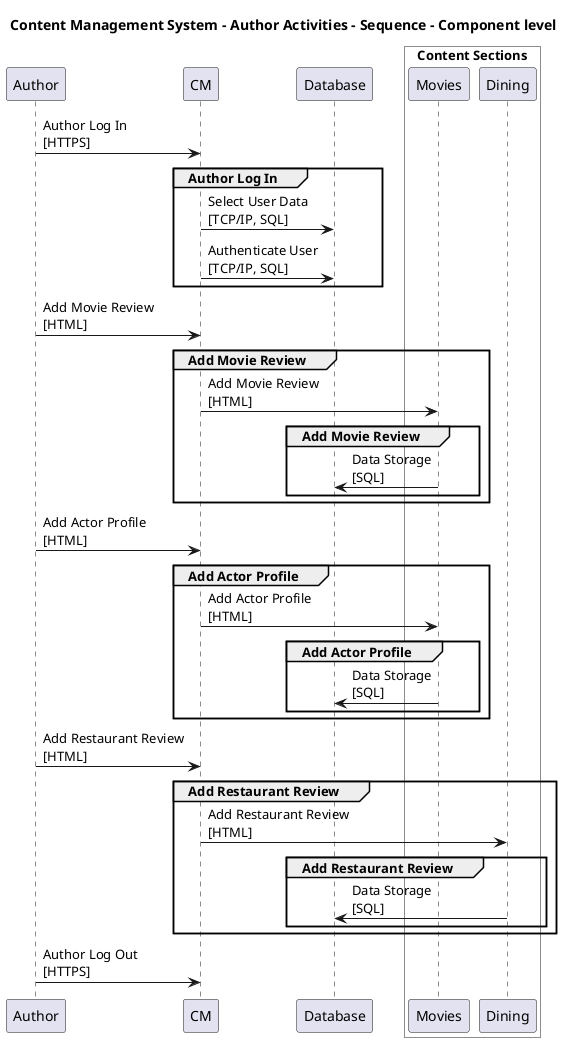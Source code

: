 @startuml

title Content Management System - Author Activities - Sequence - Component level

participant "Author" as ContentManagementSystem.Actors.Author
participant "CM" as ContentManagementSystem.SoftwareSystems.CM
participant "Database" as ContentManagementSystem.SoftwareSystems.Database

box "Admin" #White
    
box "Content Sections" #White
    participant "Movies" as ContentManagementSystem.SoftwareSystems.Admin.Containers.ContentSections.Components.Movies
    participant "Dining" as ContentManagementSystem.SoftwareSystems.Admin.Containers.ContentSections.Components.Dining
end box

end box


ContentManagementSystem.Actors.Author -> ContentManagementSystem.SoftwareSystems.CM : Author Log In\n[HTTPS]
group Author Log In
ContentManagementSystem.SoftwareSystems.CM -> ContentManagementSystem.SoftwareSystems.Database : Select User Data\n[TCP/IP, SQL]
ContentManagementSystem.SoftwareSystems.CM -> ContentManagementSystem.SoftwareSystems.Database : Authenticate User\n[TCP/IP, SQL]
end
ContentManagementSystem.Actors.Author -> ContentManagementSystem.SoftwareSystems.CM : Add Movie Review\n[HTML]
group Add Movie Review
ContentManagementSystem.SoftwareSystems.CM -> ContentManagementSystem.SoftwareSystems.Admin.Containers.ContentSections.Components.Movies : Add Movie Review\n[HTML]
group Add Movie Review
ContentManagementSystem.SoftwareSystems.Admin.Containers.ContentSections.Components.Movies -> ContentManagementSystem.SoftwareSystems.Database : Data Storage\n[SQL]
end
end
ContentManagementSystem.Actors.Author -> ContentManagementSystem.SoftwareSystems.CM : Add Actor Profile\n[HTML]
group Add Actor Profile
ContentManagementSystem.SoftwareSystems.CM -> ContentManagementSystem.SoftwareSystems.Admin.Containers.ContentSections.Components.Movies : Add Actor Profile\n[HTML]
group Add Actor Profile
ContentManagementSystem.SoftwareSystems.Admin.Containers.ContentSections.Components.Movies -> ContentManagementSystem.SoftwareSystems.Database : Data Storage\n[SQL]
end
end
ContentManagementSystem.Actors.Author -> ContentManagementSystem.SoftwareSystems.CM : Add Restaurant Review\n[HTML]
group Add Restaurant Review
ContentManagementSystem.SoftwareSystems.CM -> ContentManagementSystem.SoftwareSystems.Admin.Containers.ContentSections.Components.Dining : Add Restaurant Review\n[HTML]
group Add Restaurant Review
ContentManagementSystem.SoftwareSystems.Admin.Containers.ContentSections.Components.Dining -> ContentManagementSystem.SoftwareSystems.Database : Data Storage\n[SQL]
end
end
ContentManagementSystem.Actors.Author -> ContentManagementSystem.SoftwareSystems.CM : Author Log Out\n[HTTPS]


@enduml
